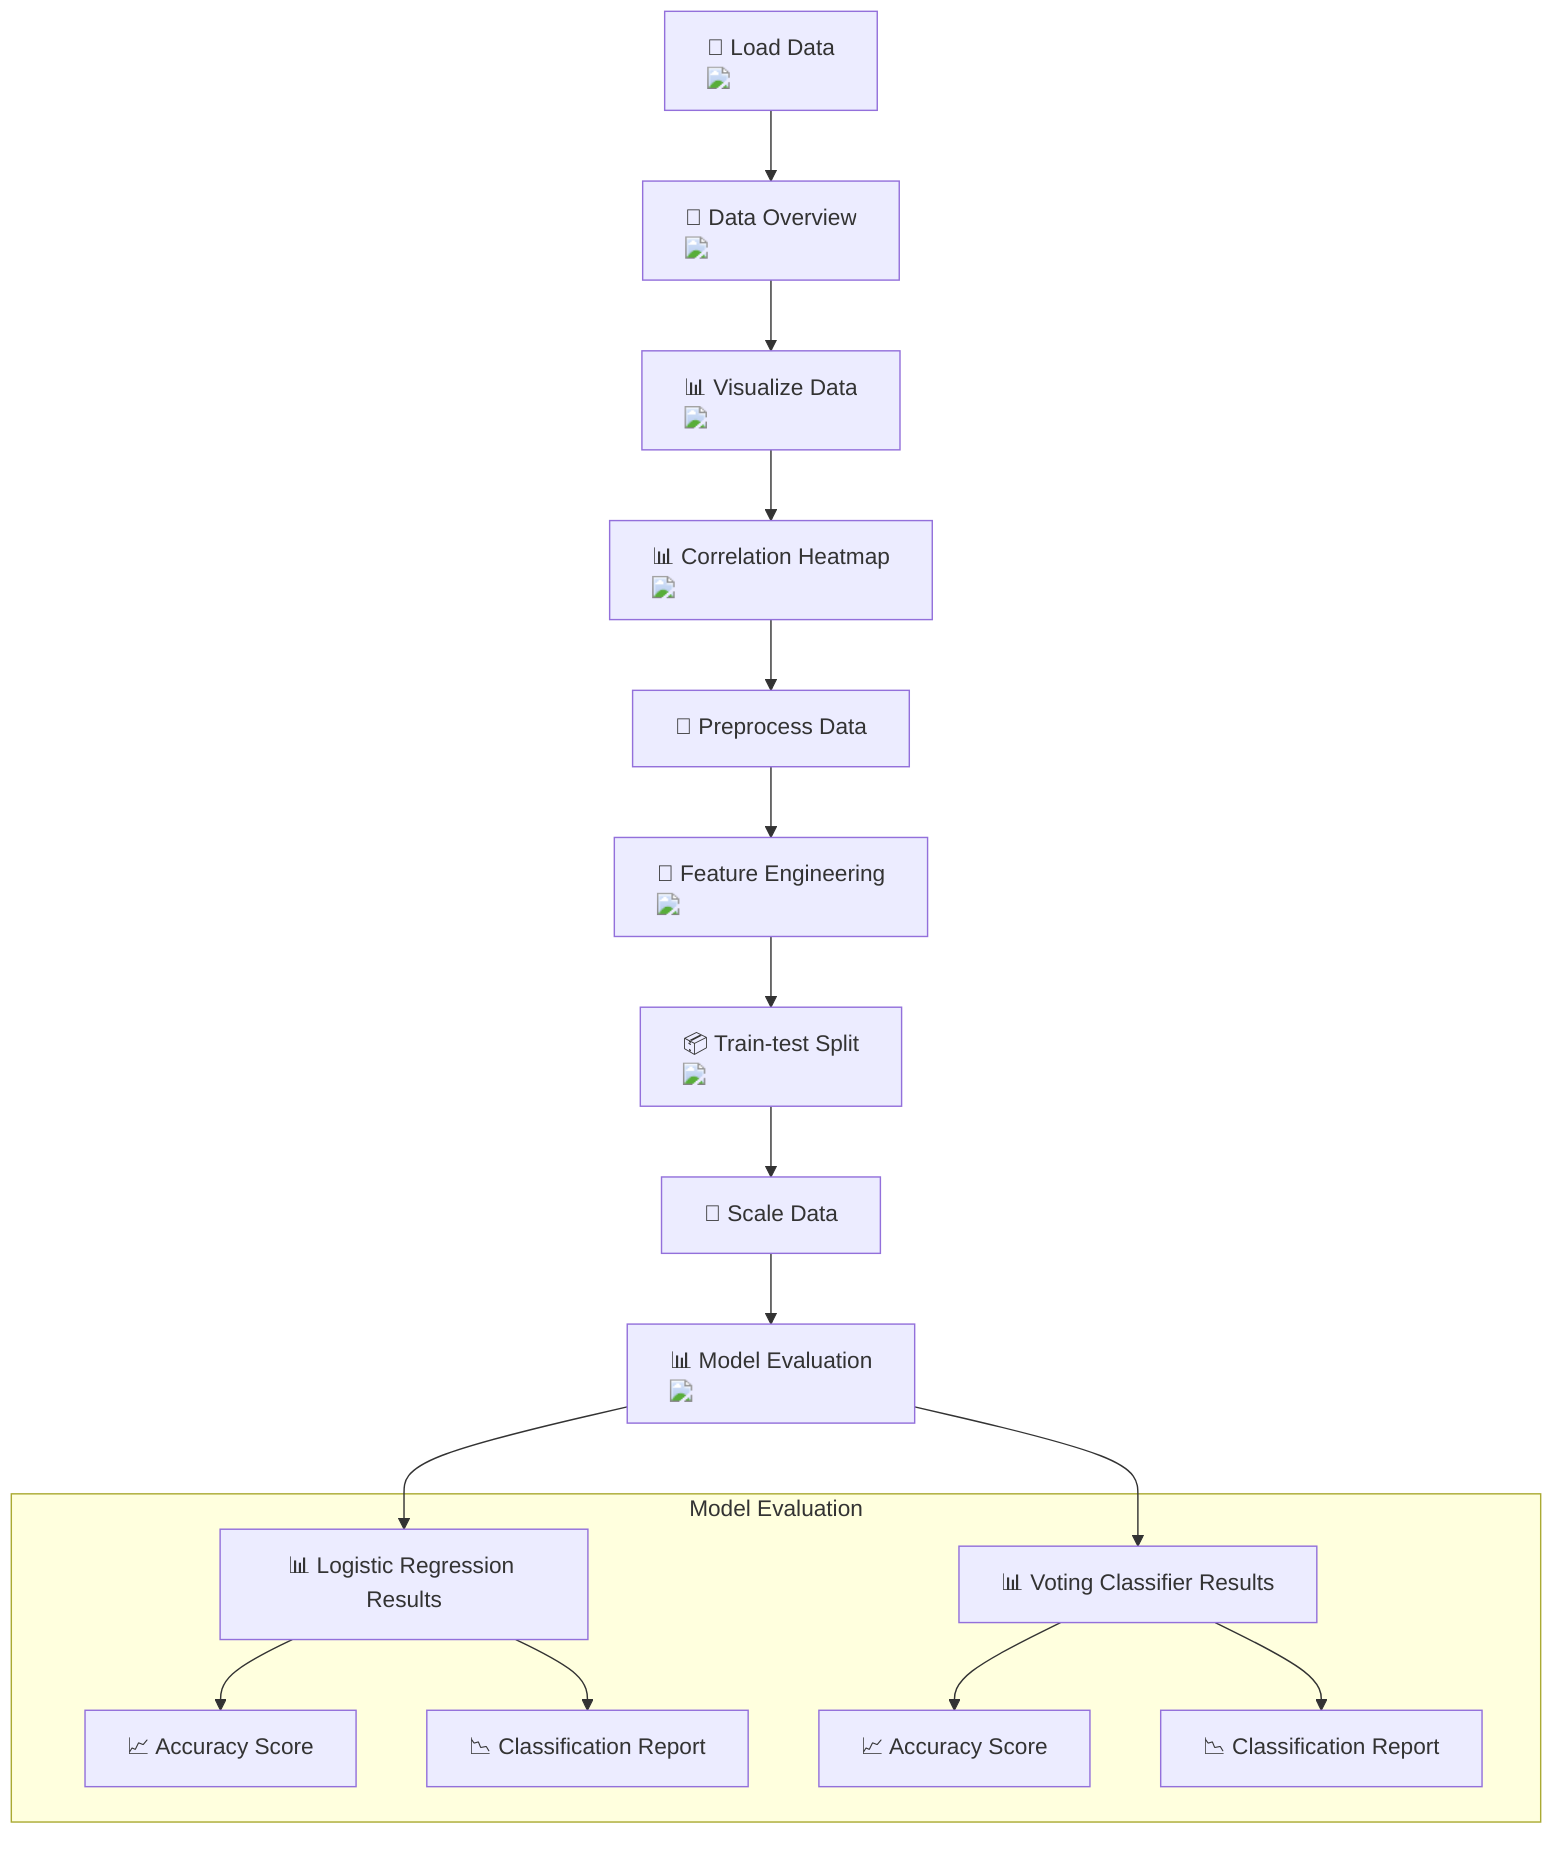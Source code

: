 flowchart TD
    A["📂 Load Data <img src='file.svg' />"] --> B["📝 Data Overview <img src='table.svg' />"]
    B --> C["📊 Visualize Data <img src='hist_template.svg' />"]
    C --> D["📊 Correlation Heatmap <img src='heatmap_template.svg' />"]
    D --> E["🔄 Preprocess Data"]
    E --> F["🧰 Feature Engineering <img src='column_split.svg' />"]
    F --> G["📦 Train-test Split <img src='row_split.svg' />"]
    G --> H["🧮 Scale Data"]
    H --> I["📊 Model Evaluation <img src='brain.svg' />"]
    I --> J["📊 Logistic Regression Results"]
    I --> K["📊 Voting Classifier Results"]
    subgraph Model Evaluation
        J --> L["📈 Accuracy Score"]
        J --> M["📉 Classification Report"]
        K --> N["📈 Accuracy Score"]
        K --> O["📉 Classification Report"]
    end